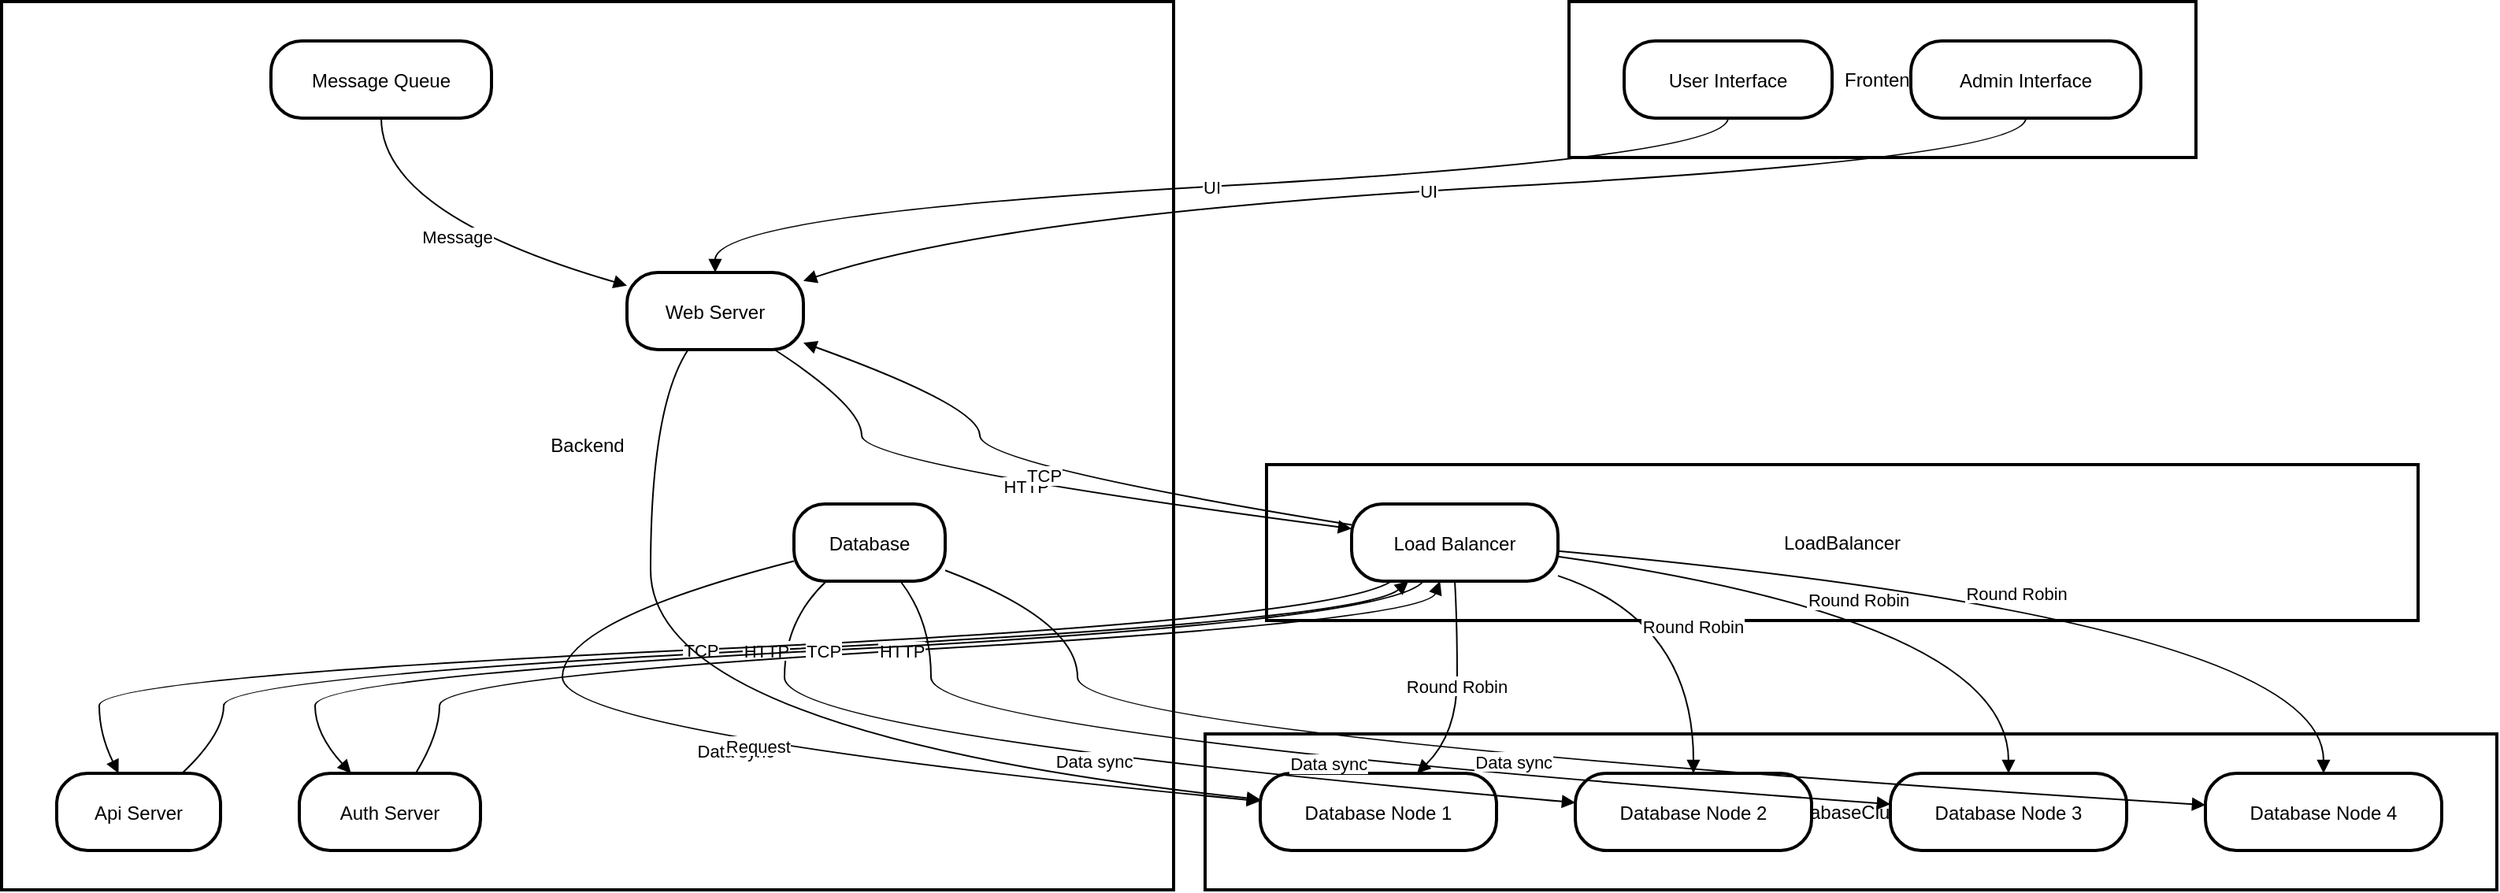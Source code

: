 <mxfile version="24.8.6">
  <diagram name="Page-1" id="ZEO-xs4PBaMquWNd3fKQ">
    <mxGraphModel>
      <root>
        <mxCell id="0" />
        <mxCell id="1" parent="0" />
        <mxCell id="2" value="DatabaseCluster" style="whiteSpace=wrap;strokeWidth=2;" vertex="1" parent="1">
          <mxGeometry x="772" y="473" width="820" height="99" as="geometry" />
        </mxCell>
        <mxCell id="3" value="LoadBalancer" style="whiteSpace=wrap;strokeWidth=2;" vertex="1" parent="1">
          <mxGeometry x="811" y="302" width="731" height="99" as="geometry" />
        </mxCell>
        <mxCell id="4" value="Frontend" style="whiteSpace=wrap;strokeWidth=2;" vertex="1" parent="1">
          <mxGeometry x="1003" y="8" width="398" height="99" as="geometry" />
        </mxCell>
        <mxCell id="5" value="Backend" style="whiteSpace=wrap;strokeWidth=2;" vertex="1" parent="1">
          <mxGeometry x="8" y="8" width="744" height="564" as="geometry" />
        </mxCell>
        <mxCell id="6" value="Database" style="rounded=1;arcSize=40;strokeWidth=2" vertex="1" parent="1">
          <mxGeometry x="511" y="327" width="96" height="49" as="geometry" />
        </mxCell>
        <mxCell id="7" value="Web Server" style="rounded=1;arcSize=40;strokeWidth=2" vertex="1" parent="1">
          <mxGeometry x="405" y="180" width="112" height="49" as="geometry" />
        </mxCell>
        <mxCell id="8" value="Api Server" style="rounded=1;arcSize=40;strokeWidth=2" vertex="1" parent="1">
          <mxGeometry x="43" y="498" width="104" height="49" as="geometry" />
        </mxCell>
        <mxCell id="9" value="Auth Server" style="rounded=1;arcSize=40;strokeWidth=2" vertex="1" parent="1">
          <mxGeometry x="197" y="498" width="115" height="49" as="geometry" />
        </mxCell>
        <mxCell id="10" value="Message Queue" style="rounded=1;arcSize=40;strokeWidth=2" vertex="1" parent="1">
          <mxGeometry x="179" y="33" width="140" height="49" as="geometry" />
        </mxCell>
        <mxCell id="11" value="User Interface" style="rounded=1;arcSize=40;strokeWidth=2" vertex="1" parent="1">
          <mxGeometry x="1038" y="33" width="132" height="49" as="geometry" />
        </mxCell>
        <mxCell id="12" value="Admin Interface" style="rounded=1;arcSize=40;strokeWidth=2" vertex="1" parent="1">
          <mxGeometry x="1220" y="33" width="146" height="49" as="geometry" />
        </mxCell>
        <mxCell id="13" value="Load Balancer" style="rounded=1;arcSize=40;strokeWidth=2" vertex="1" parent="1">
          <mxGeometry x="865" y="327" width="131" height="49" as="geometry" />
        </mxCell>
        <mxCell id="14" value="Database Node 1" style="rounded=1;arcSize=40;strokeWidth=2" vertex="1" parent="1">
          <mxGeometry x="807" y="498" width="150" height="49" as="geometry" />
        </mxCell>
        <mxCell id="15" value="Database Node 2" style="rounded=1;arcSize=40;strokeWidth=2" vertex="1" parent="1">
          <mxGeometry x="1007" y="498" width="150" height="49" as="geometry" />
        </mxCell>
        <mxCell id="16" value="Database Node 3" style="rounded=1;arcSize=40;strokeWidth=2" vertex="1" parent="1">
          <mxGeometry x="1207" y="498" width="150" height="49" as="geometry" />
        </mxCell>
        <mxCell id="17" value="Database Node 4" style="rounded=1;arcSize=40;strokeWidth=2" vertex="1" parent="1">
          <mxGeometry x="1407" y="498" width="150" height="49" as="geometry" />
        </mxCell>
        <mxCell id="18" value="Data sync" style="curved=1;startArrow=none;endArrow=block;exitX=0;exitY=0.74;entryX=0;entryY=0.36;" edge="1" parent="1" source="6" target="14">
          <mxGeometry relative="1" as="geometry">
            <Array as="points">
              <mxPoint x="364" y="401" />
              <mxPoint x="364" y="473" />
            </Array>
          </mxGeometry>
        </mxCell>
        <mxCell id="19" value="Data sync" style="curved=1;startArrow=none;endArrow=block;exitX=0.22;exitY=0.99;entryX=0;entryY=0.38;" edge="1" parent="1" source="6" target="15">
          <mxGeometry relative="1" as="geometry">
            <Array as="points">
              <mxPoint x="505" y="401" />
              <mxPoint x="505" y="473" />
            </Array>
          </mxGeometry>
        </mxCell>
        <mxCell id="20" value="Data sync" style="curved=1;startArrow=none;endArrow=block;exitX=0.7;exitY=0.99;entryX=0;entryY=0.4;" edge="1" parent="1" source="6" target="16">
          <mxGeometry relative="1" as="geometry">
            <Array as="points">
              <mxPoint x="598" y="401" />
              <mxPoint x="598" y="473" />
            </Array>
          </mxGeometry>
        </mxCell>
        <mxCell id="21" value="Data sync" style="curved=1;startArrow=none;endArrow=block;exitX=1;exitY=0.86;entryX=0;entryY=0.41;" edge="1" parent="1" source="6" target="17">
          <mxGeometry relative="1" as="geometry">
            <Array as="points">
              <mxPoint x="691" y="401" />
              <mxPoint x="691" y="473" />
            </Array>
          </mxGeometry>
        </mxCell>
        <mxCell id="22" value="HTTP" style="curved=1;startArrow=none;endArrow=block;exitX=0.83;exitY=0.99;entryX=0;entryY=0.32;" edge="1" parent="1" source="7" target="13">
          <mxGeometry relative="1" as="geometry">
            <Array as="points">
              <mxPoint x="554" y="265" />
              <mxPoint x="554" y="302" />
            </Array>
          </mxGeometry>
        </mxCell>
        <mxCell id="23" value="HTTP" style="curved=1;startArrow=none;endArrow=block;exitX=0.76;exitY=0.01;entryX=0.28;entryY=0.99;" edge="1" parent="1" source="8" target="13">
          <mxGeometry relative="1" as="geometry">
            <Array as="points">
              <mxPoint x="149" y="473" />
              <mxPoint x="149" y="437" />
              <mxPoint x="872" y="401" />
            </Array>
          </mxGeometry>
        </mxCell>
        <mxCell id="24" value="HTTP" style="curved=1;startArrow=none;endArrow=block;exitX=0.64;exitY=0.01;entryX=0.43;entryY=0.99;" edge="1" parent="1" source="9" target="13">
          <mxGeometry relative="1" as="geometry">
            <Array as="points">
              <mxPoint x="286" y="473" />
              <mxPoint x="286" y="437" />
              <mxPoint x="912" y="401" />
            </Array>
          </mxGeometry>
        </mxCell>
        <mxCell id="25" value="TCP" style="curved=1;startArrow=none;endArrow=block;exitX=0;exitY=0.27;entryX=1;entryY=0.91;" edge="1" parent="1" source="13" target="7">
          <mxGeometry relative="1" as="geometry">
            <Array as="points">
              <mxPoint x="629" y="302" />
              <mxPoint x="629" y="265" />
            </Array>
          </mxGeometry>
        </mxCell>
        <mxCell id="26" value="TCP" style="curved=1;startArrow=none;endArrow=block;exitX=0.2;exitY=0.99;entryX=0.38;entryY=0.01;" edge="1" parent="1" source="13" target="8">
          <mxGeometry relative="1" as="geometry">
            <Array as="points">
              <mxPoint x="852" y="401" />
              <mxPoint x="70" y="437" />
              <mxPoint x="70" y="473" />
            </Array>
          </mxGeometry>
        </mxCell>
        <mxCell id="27" value="TCP" style="curved=1;startArrow=none;endArrow=block;exitX=0.35;exitY=0.99;entryX=0.29;entryY=0.01;" edge="1" parent="1" source="13" target="9">
          <mxGeometry relative="1" as="geometry">
            <Array as="points">
              <mxPoint x="892" y="401" />
              <mxPoint x="207" y="437" />
              <mxPoint x="207" y="473" />
            </Array>
          </mxGeometry>
        </mxCell>
        <mxCell id="28" value="Round Robin" style="curved=1;startArrow=none;endArrow=block;exitX=0.5;exitY=0.99;entryX=0.66;entryY=0.01;" edge="1" parent="1" source="13" target="14">
          <mxGeometry relative="1" as="geometry">
            <Array as="points">
              <mxPoint x="932" y="401" />
              <mxPoint x="932" y="473" />
            </Array>
          </mxGeometry>
        </mxCell>
        <mxCell id="29" value="Round Robin" style="curved=1;startArrow=none;endArrow=block;exitX=1;exitY=0.93;entryX=0.5;entryY=0.01;" edge="1" parent="1" source="13" target="15">
          <mxGeometry relative="1" as="geometry">
            <Array as="points">
              <mxPoint x="1082" y="401" />
            </Array>
          </mxGeometry>
        </mxCell>
        <mxCell id="30" value="Round Robin" style="curved=1;startArrow=none;endArrow=block;exitX=1;exitY=0.68;entryX=0.5;entryY=0.01;" edge="1" parent="1" source="13" target="16">
          <mxGeometry relative="1" as="geometry">
            <Array as="points">
              <mxPoint x="1282" y="401" />
            </Array>
          </mxGeometry>
        </mxCell>
        <mxCell id="31" value="Round Robin" style="curved=1;startArrow=none;endArrow=block;exitX=1;exitY=0.61;entryX=0.5;entryY=0.01;" edge="1" parent="1" source="13" target="17">
          <mxGeometry relative="1" as="geometry">
            <Array as="points">
              <mxPoint x="1482" y="401" />
            </Array>
          </mxGeometry>
        </mxCell>
        <mxCell id="32" value="Message" style="curved=1;startArrow=none;endArrow=block;exitX=0.5;exitY=1;entryX=0;entryY=0.17;" edge="1" parent="1" source="10" target="7">
          <mxGeometry relative="1" as="geometry">
            <Array as="points">
              <mxPoint x="249" y="143" />
            </Array>
          </mxGeometry>
        </mxCell>
        <mxCell id="33" value="Request" style="curved=1;startArrow=none;endArrow=block;exitX=0.35;exitY=0.99;entryX=0;entryY=0.34;" edge="1" parent="1" source="7" target="14">
          <mxGeometry relative="1" as="geometry">
            <Array as="points">
              <mxPoint x="420" y="265" />
              <mxPoint x="420" y="473" />
            </Array>
          </mxGeometry>
        </mxCell>
        <mxCell id="34" value="UI" style="curved=1;startArrow=none;endArrow=block;exitX=0.5;exitY=1;entryX=0.5;entryY=0;" edge="1" parent="1" source="11" target="7">
          <mxGeometry relative="1" as="geometry">
            <Array as="points">
              <mxPoint x="1104" y="107" />
              <mxPoint x="461" y="143" />
            </Array>
          </mxGeometry>
        </mxCell>
        <mxCell id="35" value="UI" style="curved=1;startArrow=none;endArrow=block;exitX=0.5;exitY=1;entryX=1;entryY=0.11;" edge="1" parent="1" source="12" target="7">
          <mxGeometry relative="1" as="geometry">
            <Array as="points">
              <mxPoint x="1293" y="107" />
              <mxPoint x="644" y="143" />
            </Array>
          </mxGeometry>
        </mxCell>
      </root>
    </mxGraphModel>
  </diagram>
</mxfile>
